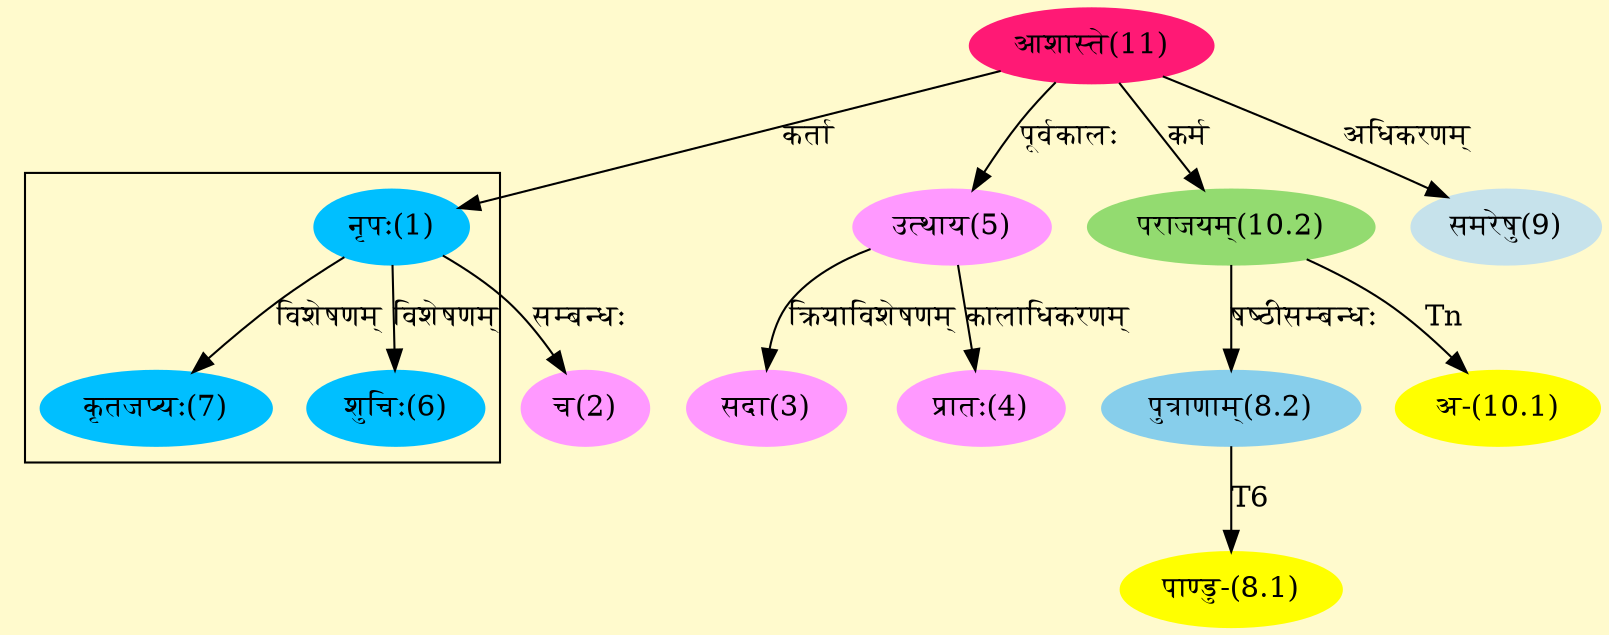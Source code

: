 digraph G{
rankdir=BT;
 compound=true;
 bgcolor="lemonchiffon1";

subgraph cluster_1{
Node6 [style=filled, color="#00BFFF" label = "शुचिः(6)"]
Node1 [style=filled, color="#00BFFF" label = "नृपः(1)"]
Node7 [style=filled, color="#00BFFF" label = "कृतजप्यः(7)"]

}
Node1 [style=filled, color="#00BFFF" label = "नृपः(1)"]
Node11 [style=filled, color="#FF1975" label = "आशास्ते(11)"]
Node2 [style=filled, color="#FF99FF" label = "च(2)"]
Node3 [style=filled, color="#FF99FF" label = "सदा(3)"]
Node5 [style=filled, color="#FF99FF" label = "उत्थाय(5)"]
Node4 [style=filled, color="#FF99FF" label = "प्रातः(4)"]
Node8_1 [style=filled, color="#FFFF00" label = "पाण्डु-(8.1)"]
Node8_2 [style=filled, color="#87CEEB" label = "पुत्राणाम्(8.2)"]
Node10_2 [style=filled, color="#93DB70" label = "पराजयम्(10.2)"]
Node9 [style=filled, color="#C6E2EB" label = "समरेषु(9)"]
Node10_1 [style=filled, color="#FFFF00" label = "अ-(10.1)"]
/* Start of Relations section */

Node1 -> Node11 [  label="कर्ता"  dir="back" ]
Node2 -> Node1 [  label="सम्बन्धः"  dir="back" ]
Node3 -> Node5 [  label="क्रियाविशेषणम्"  dir="back" ]
Node4 -> Node5 [  label="कालाधिकरणम्"  dir="back" ]
Node5 -> Node11 [  label="पूर्वकालः"  dir="back" ]
Node6 -> Node1 [  label="विशेषणम्"  dir="back" ]
Node7 -> Node1 [  label="विशेषणम्"  dir="back" ]
Node8_1 -> Node8_2 [  label="T6"  dir="back" ]
Node8_2 -> Node10_2 [  label="षष्ठीसम्बन्धः"  dir="back" ]
Node9 -> Node11 [  label="अधिकरणम्"  dir="back" ]
Node10_1 -> Node10_2 [  label="Tn"  dir="back" ]
Node10_2 -> Node11 [  label="कर्म"  dir="back" ]
}
